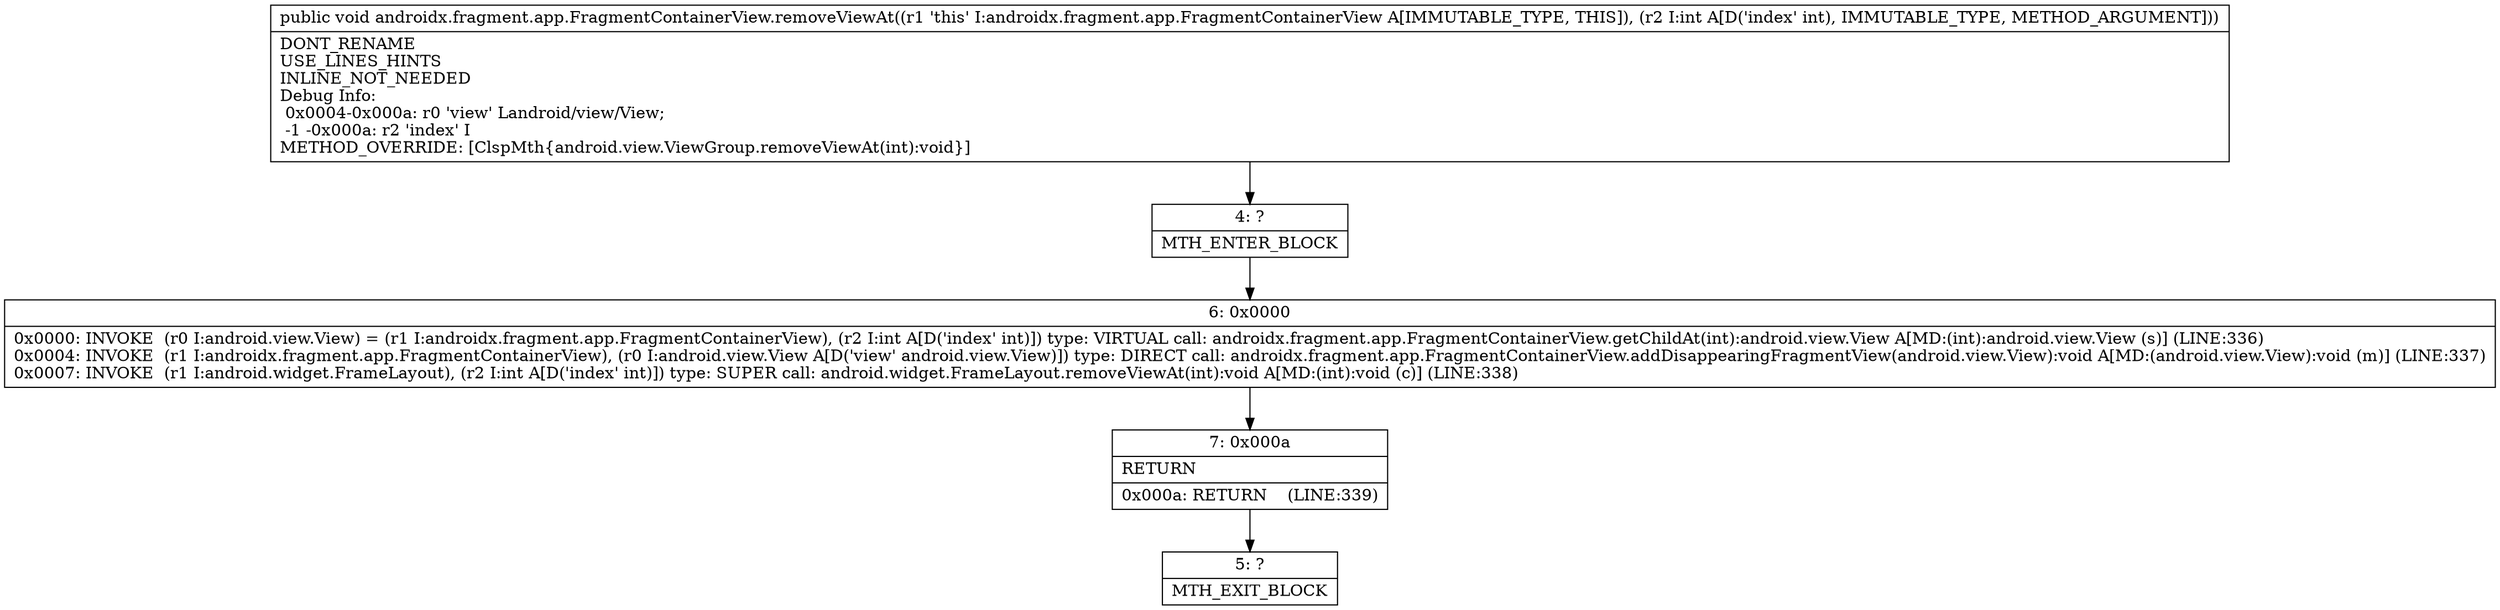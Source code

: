digraph "CFG forandroidx.fragment.app.FragmentContainerView.removeViewAt(I)V" {
Node_4 [shape=record,label="{4\:\ ?|MTH_ENTER_BLOCK\l}"];
Node_6 [shape=record,label="{6\:\ 0x0000|0x0000: INVOKE  (r0 I:android.view.View) = (r1 I:androidx.fragment.app.FragmentContainerView), (r2 I:int A[D('index' int)]) type: VIRTUAL call: androidx.fragment.app.FragmentContainerView.getChildAt(int):android.view.View A[MD:(int):android.view.View (s)] (LINE:336)\l0x0004: INVOKE  (r1 I:androidx.fragment.app.FragmentContainerView), (r0 I:android.view.View A[D('view' android.view.View)]) type: DIRECT call: androidx.fragment.app.FragmentContainerView.addDisappearingFragmentView(android.view.View):void A[MD:(android.view.View):void (m)] (LINE:337)\l0x0007: INVOKE  (r1 I:android.widget.FrameLayout), (r2 I:int A[D('index' int)]) type: SUPER call: android.widget.FrameLayout.removeViewAt(int):void A[MD:(int):void (c)] (LINE:338)\l}"];
Node_7 [shape=record,label="{7\:\ 0x000a|RETURN\l|0x000a: RETURN    (LINE:339)\l}"];
Node_5 [shape=record,label="{5\:\ ?|MTH_EXIT_BLOCK\l}"];
MethodNode[shape=record,label="{public void androidx.fragment.app.FragmentContainerView.removeViewAt((r1 'this' I:androidx.fragment.app.FragmentContainerView A[IMMUTABLE_TYPE, THIS]), (r2 I:int A[D('index' int), IMMUTABLE_TYPE, METHOD_ARGUMENT]))  | DONT_RENAME\lUSE_LINES_HINTS\lINLINE_NOT_NEEDED\lDebug Info:\l  0x0004\-0x000a: r0 'view' Landroid\/view\/View;\l  \-1 \-0x000a: r2 'index' I\lMETHOD_OVERRIDE: [ClspMth\{android.view.ViewGroup.removeViewAt(int):void\}]\l}"];
MethodNode -> Node_4;Node_4 -> Node_6;
Node_6 -> Node_7;
Node_7 -> Node_5;
}

